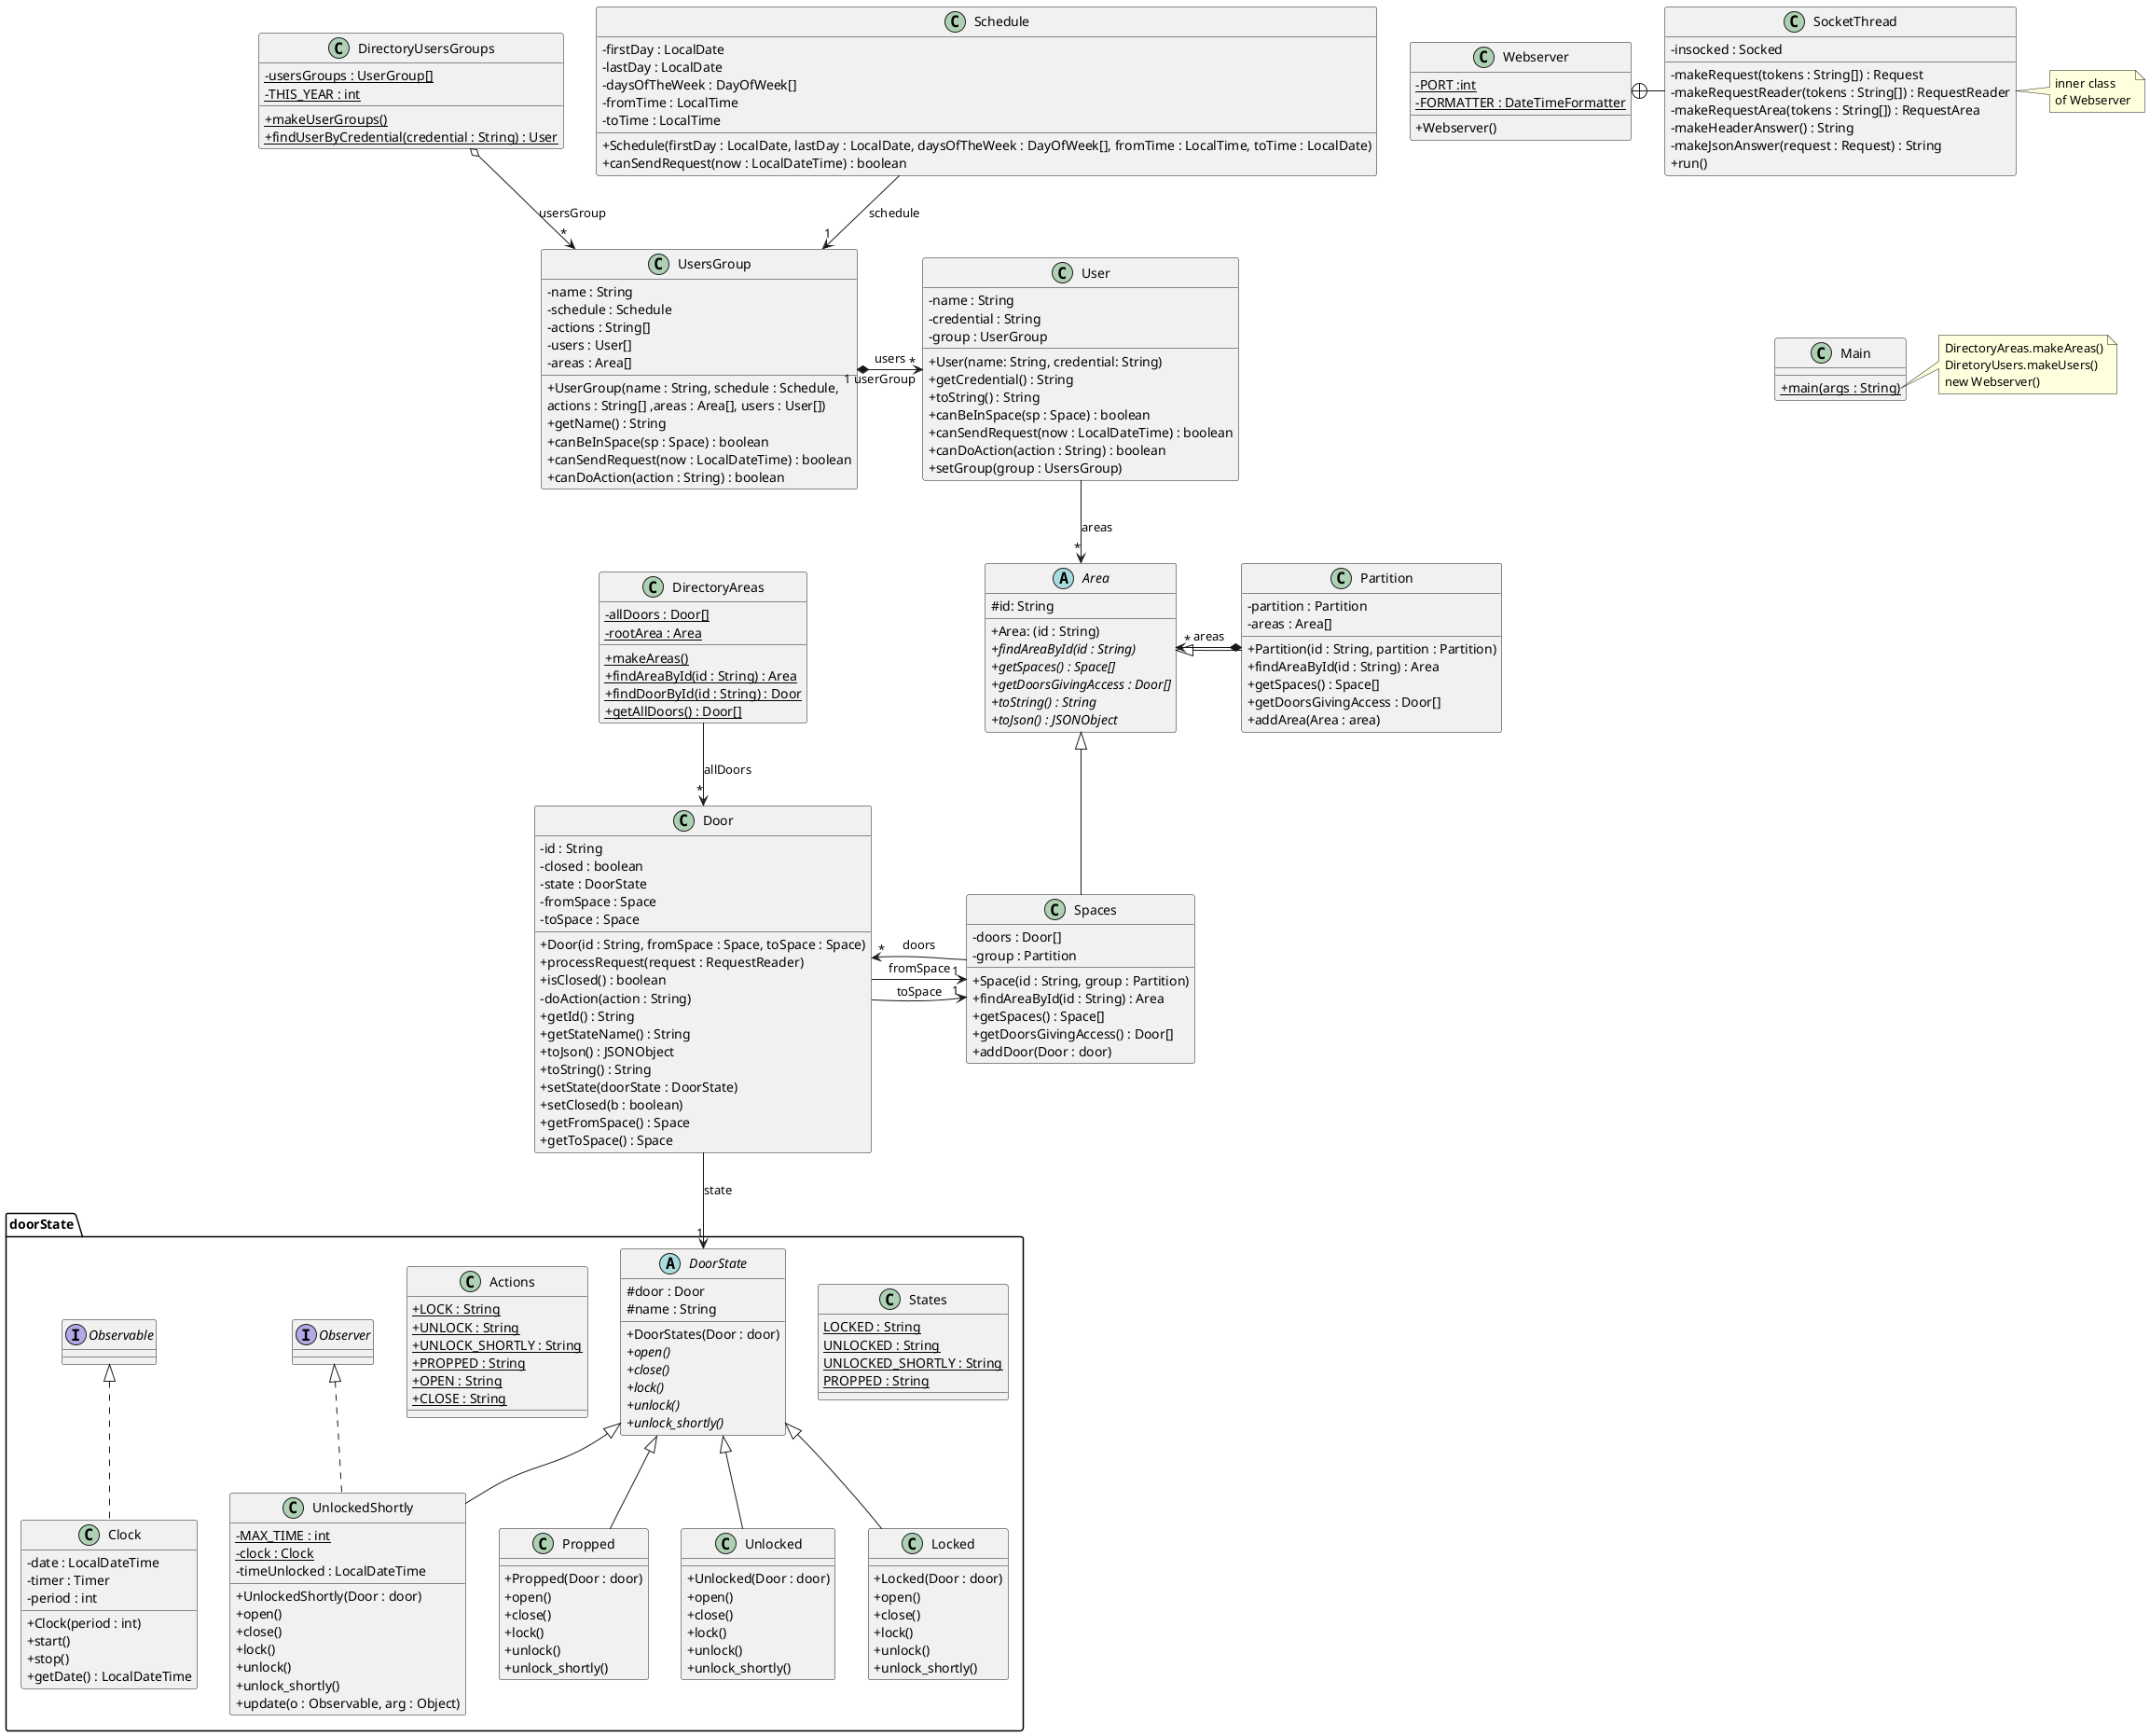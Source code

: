 @startuml
'https://plantuml.com/class-diagram
skinparam classAttributeIconSize 0

class Webserver {
- {static} PORT :int
- {static} FORMATTER : DateTimeFormatter
+ Webserver()
}

class SocketThread {
- insocked : Socked
- makeRequest(tokens : String[]) : Request
- makeRequestReader(tokens : String[]) : RequestReader
- makeRequestArea(tokens : String[]) : RequestArea
- makeHeaderAnswer() : String
- makeJsonAnswer(request : Request) : String
+ run()
}

Webserver +-right- SocketThread

note right of SocketThread
inner class
of Webserver
end note

class DirectoryAreas {
- {static} allDoors : Door[]
- {static} rootArea : Area
+ {static} makeAreas()
+ {static} findAreaById(id : String) : Area
+ {static} findDoorById(id : String) : Door
+ {static} getAllDoors() : Door[]
}

DirectoryAreas --> "*" Door : "allDoors"

class DirectoryUsersGroups {
- {static} usersGroups : UserGroup[]
- {static} THIS_YEAR : int
+ {static} makeUserGroups()
+ {static} findUserByCredential(credential : String) : User
}

class UsersGroup {
- name : String
- schedule : Schedule
- actions : String[]
- users : User[]
- areas : Area[]
+ UserGroup(name : String, schedule : Schedule,
actions : String[] ,areas : Area[], users : User[])
+ getName() : String
+ canBeInSpace(sp : Space) : boolean
+ canSendRequest(now : LocalDateTime) : boolean
+ canDoAction(action : String) : boolean
}


Schedule --> "1" UsersGroup : "schedule"
DirectoryUsersGroups o--> "*" UsersGroup : "usersGroup"
UsersGroup "1 userGroup" *--> "*" User : "users"

class Door {
- id : String
- closed : boolean
- state : DoorState
- fromSpace : Space
- toSpace : Space
+ Door(id : String, fromSpace : Space, toSpace : Space)
+ processRequest(request : RequestReader)
+ isClosed() : boolean
- doAction(action : String)
+ getId() : String
+ getStateName() : String
+ toJson() : JSONObject
+ toString() : String
+ setState(doorState : DoorState)
+ setClosed(b : boolean)
+ getFromSpace() : Space
+ getToSpace() : Space
}


class User {
- name : String
- credential : String
- group : UserGroup
+ User(name: String, credential: String)
+ getCredential() : String
+ toString() : String
+ canBeInSpace(sp : Space) : boolean
+ canSendRequest(now : LocalDateTime) : boolean
+ canDoAction(action : String) : boolean
+ setGroup(group : UsersGroup)
}


class Main {
+ {static} main(args : String)
}

note right of Main::main
DirectoryAreas.makeAreas()
DiretoryUsers.makeUsers()
new Webserver()
end note

package doorState <<Folder>> {
    class States {
    {static} LOCKED : String
    {static} UNLOCKED : String
    {static} UNLOCKED_SHORTLY : String
    {static} PROPPED : String
    }

    class Actions {
    + {static} LOCK : String
    + {static} UNLOCK : String
    + {static} UNLOCK_SHORTLY : String
    + {static} PROPPED : String
    + {static} OPEN : String
    + {static} CLOSE : String
    }

    abstract class DoorState {
    # door : Door
    # name : String
    + DoorStates(Door : door)
    + {abstract} open()
    + {abstract} close()
    + {abstract} lock()
    + {abstract} unlock()
    + {abstract} unlock_shortly()
    }

    class Unlocked extends DoorState {
    +Unlocked(Door : door)
    + open()
    + close()
    + lock()
    + unlock()
    + unlock_shortly()
    }

    class Locked extends DoorState {
    + Locked(Door : door)
    + open()
    + close()
    + lock()
    + unlock()
    + unlock_shortly()
    }

    class UnlockedShortly extends DoorState implements Observer {
    - {static} MAX_TIME : int
    - {static} clock : Clock
    - timeUnlocked : LocalDateTime
    + UnlockedShortly(Door : door)
    + open()
    + close()
    + lock()
    + unlock()
    + unlock_shortly()
    + update(o : Observable, arg : Object)
    }

    class Propped extends DoorState  {
    + Propped(Door : door)
    + open()
    + close()
    + lock()
    + unlock()
    + unlock_shortly()
    }

    class Clock implements Observable {
    - date : LocalDateTime
    - timer : Timer
    - period : int
    + Clock(period : int)
    + start()
    + stop()
    + getDate() : LocalDateTime
    }
Actions -[hidden]right- DoorState
DoorState -[hidden]right- States
}
Door --> "1" DoorState : "state"

abstract class Area {
#id: String
__
+Area: (id : String)
+ {abstract} findAreaById(id : String)
+ {abstract} getSpaces() : Space[]
+ {abstract} getDoorsGivingAccess : Door[]
+ {abstract} toString() : String
+ {abstract} toJson() : JSONObject
}

class Spaces extends Area{
- doors : Door[]
- group : Partition
+ Space(id : String, group : Partition)
+ findAreaById(id : String) : Area
+ getSpaces() : Space[]
+ getDoorsGivingAccess() : Door[]
+ addDoor(Door : door)
}

class Partition extends Area{
- partition : Partition
- areas : Area[]
__
+ Partition(id : String, partition : Partition)
+ findAreaById(id : String) : Area
+ getSpaces() : Space[]
+ getDoorsGivingAccess : Door[]
+ addArea(Area : area)
}

class Schedule {
- firstDay : LocalDate
- lastDay : LocalDate
- daysOfTheWeek : DayOfWeek[]
- fromTime : LocalTime
- toTime : LocalTime
+ Schedule(firstDay : LocalDate, lastDay : LocalDate, daysOfTheWeek : DayOfWeek[], fromTime : LocalTime, toTime : LocalDate)
+ canSendRequest(now : LocalDateTime) : boolean
}

Partition *--> "*" Area : areas
User --> "*" Area : "areas"
Spaces --> "*" Door : "doors"
Door --> "1" Spaces : "fromSpace"
Door --> "1" Spaces : "toSpace"

Spaces -[hidden]right- Door
Partition -[hidden]left- Area
UsersGroup -[hidden]right- User
SocketThread -[hidden]down- Main

@enduml